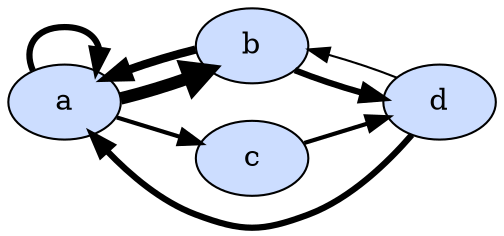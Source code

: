 
digraph {
rankdir="LR";
graph [bgcolor="#00000000"]
node [style=filled color="#000000" fillcolor="#ccddff"]
"a" -> "a" [penwidth="3"]
"a" -> "b" [penwidth="6"]
"a" -> "c" [penwidth="2"]
"b" -> "a" [penwidth="4"]
"b" -> "d" [penwidth="3"]
"c" -> "d" [penwidth="2"]
"d" -> "a" [penwidth="3"]
"d" -> "b" [penwidth="1"]
}
